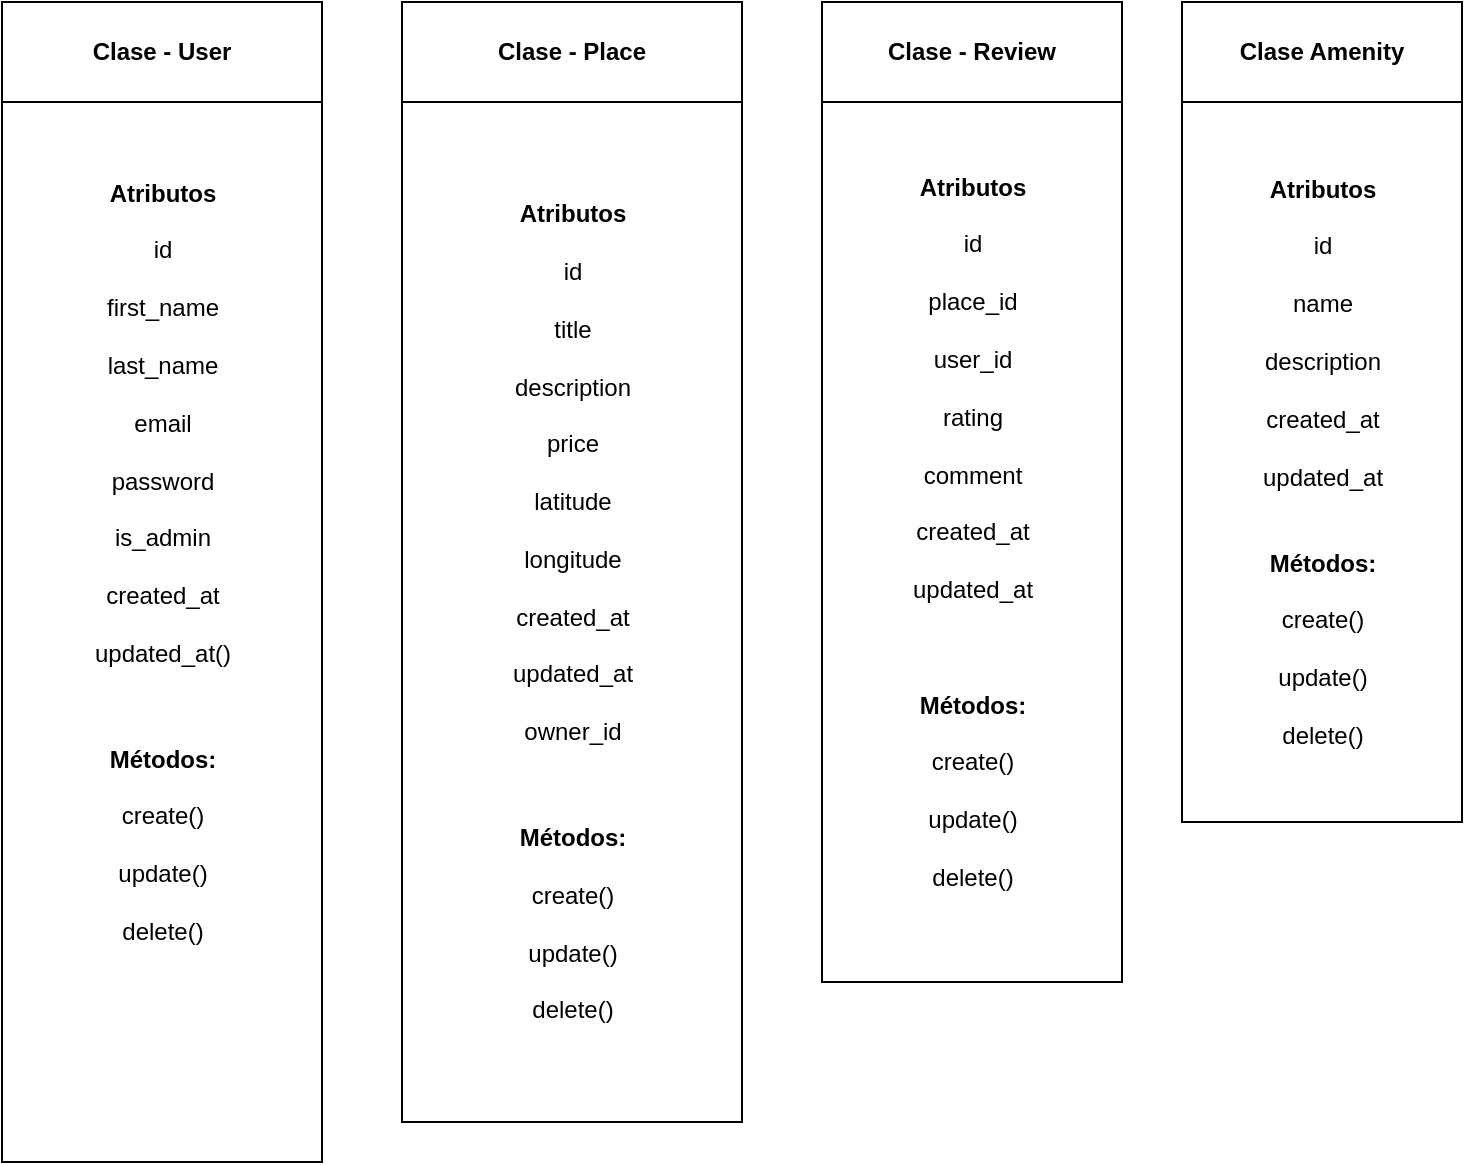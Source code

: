 <mxfile version="27.1.1">
  <diagram name="Page-1" id="wK6UOAm2Ry6P2rxQTt4-">
    <mxGraphModel dx="956" dy="732" grid="1" gridSize="10" guides="1" tooltips="1" connect="1" arrows="1" fold="1" page="1" pageScale="1" pageWidth="850" pageHeight="1100" math="0" shadow="0">
      <root>
        <mxCell id="0" />
        <mxCell id="1" parent="0" />
        <mxCell id="Rc_bDY0J4DT7QfqLgyY9-2" value="Clase - User" style="swimlane;whiteSpace=wrap;html=1;startSize=50;" parent="1" vertex="1">
          <mxGeometry x="60" y="190" width="160" height="580" as="geometry">
            <mxRectangle x="320" y="200" width="110" height="30" as="alternateBounds" />
          </mxGeometry>
        </mxCell>
        <mxCell id="Rc_bDY0J4DT7QfqLgyY9-3" value="&lt;p data-end=&quot;431&quot; data-start=&quot;329&quot;&gt;&lt;strong data-end=&quot;343&quot; data-start=&quot;329&quot;&gt;Atributos&lt;/strong&gt;&lt;br data-end=&quot;346&quot; data-start=&quot;343&quot;&gt;&lt;br&gt;id&lt;br data-end=&quot;351&quot; data-start=&quot;348&quot;&gt;&lt;br&gt;first_name&lt;br data-end=&quot;364&quot; data-start=&quot;361&quot;&gt;&lt;br&gt;last_name&lt;br data-end=&quot;376&quot; data-start=&quot;373&quot;&gt;&lt;br&gt;email&lt;br data-end=&quot;384&quot; data-start=&quot;381&quot;&gt;&lt;br&gt;password&lt;br data-end=&quot;395&quot; data-start=&quot;392&quot;&gt;&lt;br&gt;is_admin&lt;br data-end=&quot;406&quot; data-start=&quot;403&quot;&gt;&lt;br&gt;created_at&lt;br data-end=&quot;419&quot; data-start=&quot;416&quot;&gt;&lt;br&gt;updated_at&lt;span style=&quot;background-color: transparent; color: light-dark(rgb(0, 0, 0), rgb(255, 255, 255));&quot;&gt;()&lt;/span&gt;&lt;/p&gt;&lt;p data-end=&quot;431&quot; data-start=&quot;329&quot;&gt;&lt;span style=&quot;background-color: transparent; color: light-dark(rgb(0, 0, 0), rgb(255, 255, 255));&quot;&gt;&lt;br&gt;&lt;/span&gt;&lt;/p&gt;&lt;p data-end=&quot;431&quot; data-start=&quot;329&quot;&gt;&lt;strong style=&quot;text-wrap: wrap;&quot; data-end=&quot;942&quot; data-start=&quot;930&quot;&gt;Métodos:&lt;/strong&gt;&lt;br style=&quot;text-wrap: wrap;&quot; data-end=&quot;945&quot; data-start=&quot;942&quot;&gt;&lt;br style=&quot;text-wrap: wrap;&quot;&gt;&lt;span style=&quot;text-wrap: wrap;&quot;&gt;create()&lt;/span&gt;&lt;br style=&quot;text-wrap: wrap;&quot; data-end=&quot;956&quot; data-start=&quot;953&quot;&gt;&lt;br style=&quot;text-wrap: wrap;&quot;&gt;&lt;span style=&quot;text-wrap: wrap;&quot;&gt;update()&lt;/span&gt;&lt;br style=&quot;text-wrap: wrap;&quot; data-end=&quot;967&quot; data-start=&quot;964&quot;&gt;&lt;br style=&quot;text-wrap: wrap;&quot;&gt;&lt;span style=&quot;text-wrap: wrap;&quot;&gt;delete()&lt;/span&gt;&lt;span style=&quot;background-color: transparent; color: light-dark(rgb(0, 0, 0), rgb(255, 255, 255));&quot;&gt;&lt;br&gt;&lt;/span&gt;&lt;/p&gt;" style="text;html=1;align=center;verticalAlign=middle;resizable=0;points=[];autosize=1;strokeColor=none;fillColor=none;" parent="Rc_bDY0J4DT7QfqLgyY9-2" vertex="1">
          <mxGeometry x="35" y="70" width="90" height="420" as="geometry" />
        </mxCell>
        <mxCell id="Rc_bDY0J4DT7QfqLgyY9-5" value="Clase - Place" style="swimlane;whiteSpace=wrap;html=1;startSize=50;" parent="1" vertex="1">
          <mxGeometry x="260" y="190" width="170" height="560" as="geometry" />
        </mxCell>
        <mxCell id="Rc_bDY0J4DT7QfqLgyY9-7" value="&lt;p data-end=&quot;618&quot; data-start=&quot;507&quot;&gt;&lt;strong data-end=&quot;521&quot; data-start=&quot;507&quot;&gt;Atributos&lt;/strong&gt;&lt;br data-end=&quot;524&quot; data-start=&quot;521&quot;&gt;&lt;br&gt;id&lt;br data-end=&quot;529&quot; data-start=&quot;526&quot;&gt;&lt;br&gt;title&lt;br data-end=&quot;537&quot; data-start=&quot;534&quot;&gt;&lt;br&gt;description&lt;br data-end=&quot;551&quot; data-start=&quot;548&quot;&gt;&lt;br&gt;price&lt;br data-end=&quot;559&quot; data-start=&quot;556&quot;&gt;&lt;br&gt;latitude&lt;br data-end=&quot;570&quot; data-start=&quot;567&quot;&gt;&lt;br&gt;longitude&lt;br data-end=&quot;582&quot; data-start=&quot;579&quot;&gt;&lt;br&gt;created_at&lt;br data-end=&quot;595&quot; data-start=&quot;592&quot;&gt;&lt;br&gt;updated_at&lt;br data-end=&quot;608&quot; data-start=&quot;605&quot;&gt;&lt;br&gt;owner_id&lt;/p&gt;&lt;p data-end=&quot;618&quot; data-start=&quot;507&quot;&gt;&lt;br&gt;&lt;/p&gt;&lt;p data-end=&quot;618&quot; data-start=&quot;507&quot;&gt;&lt;strong style=&quot;text-wrap: wrap;&quot; data-end=&quot;942&quot; data-start=&quot;930&quot;&gt;Métodos:&lt;/strong&gt;&lt;br style=&quot;text-wrap: wrap;&quot; data-end=&quot;945&quot; data-start=&quot;942&quot;&gt;&lt;br style=&quot;text-wrap: wrap;&quot;&gt;&lt;span style=&quot;text-wrap: wrap;&quot;&gt;create()&lt;/span&gt;&lt;br style=&quot;text-wrap: wrap;&quot; data-end=&quot;956&quot; data-start=&quot;953&quot;&gt;&lt;br style=&quot;text-wrap: wrap;&quot;&gt;&lt;span style=&quot;text-wrap: wrap;&quot;&gt;update()&lt;/span&gt;&lt;br style=&quot;text-wrap: wrap;&quot; data-end=&quot;967&quot; data-start=&quot;964&quot;&gt;&lt;br style=&quot;text-wrap: wrap;&quot;&gt;&lt;span style=&quot;text-wrap: wrap;&quot;&gt;delete()&lt;/span&gt;&lt;br&gt;&lt;/p&gt;" style="text;html=1;align=center;verticalAlign=middle;resizable=0;points=[];autosize=1;strokeColor=none;fillColor=none;" parent="Rc_bDY0J4DT7QfqLgyY9-5" vertex="1">
          <mxGeometry x="45" y="80" width="80" height="450" as="geometry" />
        </mxCell>
        <mxCell id="Rc_bDY0J4DT7QfqLgyY9-8" value="Clase - Review" style="swimlane;whiteSpace=wrap;html=1;startSize=50;" parent="1" vertex="1">
          <mxGeometry x="470" y="190" width="150" height="490" as="geometry" />
        </mxCell>
        <mxCell id="Rc_bDY0J4DT7QfqLgyY9-9" value="&lt;strong data-end=&quot;709&quot; data-start=&quot;695&quot;&gt;Atributos&lt;/strong&gt;&lt;br data-end=&quot;712&quot; data-start=&quot;709&quot;&gt;&lt;br&gt;id&lt;br data-end=&quot;717&quot; data-start=&quot;714&quot;&gt;&lt;br&gt;place_id&lt;br data-end=&quot;728&quot; data-start=&quot;725&quot;&gt;&lt;br&gt;user_id&lt;br data-end=&quot;738&quot; data-start=&quot;735&quot;&gt;&lt;br&gt;rating&lt;br data-end=&quot;747&quot; data-start=&quot;744&quot;&gt;&lt;br&gt;comment&lt;br data-end=&quot;757&quot; data-start=&quot;754&quot;&gt;&lt;br&gt;created_at&lt;br data-end=&quot;770&quot; data-start=&quot;767&quot;&gt;&lt;br&gt;updated_at&lt;div&gt;&lt;br&gt;&lt;/div&gt;&lt;div&gt;&lt;br&gt;&lt;div&gt;&lt;br&gt;&lt;/div&gt;&lt;div&gt;&lt;strong style=&quot;text-wrap: wrap;&quot; data-end=&quot;942&quot; data-start=&quot;930&quot;&gt;Métodos:&lt;/strong&gt;&lt;br style=&quot;text-wrap: wrap;&quot; data-end=&quot;945&quot; data-start=&quot;942&quot;&gt;&lt;br style=&quot;text-wrap: wrap;&quot;&gt;&lt;span style=&quot;text-wrap: wrap;&quot;&gt;create()&lt;/span&gt;&lt;br style=&quot;text-wrap: wrap;&quot; data-end=&quot;956&quot; data-start=&quot;953&quot;&gt;&lt;br style=&quot;text-wrap: wrap;&quot;&gt;&lt;span style=&quot;text-wrap: wrap;&quot;&gt;update()&lt;/span&gt;&lt;br style=&quot;text-wrap: wrap;&quot; data-end=&quot;967&quot; data-start=&quot;964&quot;&gt;&lt;br style=&quot;text-wrap: wrap;&quot;&gt;&lt;span style=&quot;text-wrap: wrap;&quot;&gt;delete()&lt;/span&gt;&lt;br&gt;&lt;/div&gt;&lt;/div&gt;" style="text;html=1;align=center;verticalAlign=middle;resizable=0;points=[];autosize=1;strokeColor=none;fillColor=none;" parent="Rc_bDY0J4DT7QfqLgyY9-8" vertex="1">
          <mxGeometry x="35" y="80" width="80" height="370" as="geometry" />
        </mxCell>
        <mxCell id="Rc_bDY0J4DT7QfqLgyY9-10" value="Clase Amenity" style="swimlane;whiteSpace=wrap;html=1;startSize=50;" parent="1" vertex="1">
          <mxGeometry x="650" y="190" width="140" height="410" as="geometry" />
        </mxCell>
        <mxCell id="Rc_bDY0J4DT7QfqLgyY9-11" value="&lt;strong data-end=&quot;874&quot; data-start=&quot;860&quot;&gt;Atributos&lt;/strong&gt;&lt;br data-end=&quot;877&quot; data-start=&quot;874&quot;&gt;&lt;br&gt;id&lt;br data-end=&quot;882&quot; data-start=&quot;879&quot;&gt;&lt;br&gt;name&lt;br data-end=&quot;889&quot; data-start=&quot;886&quot;&gt;&lt;br&gt;description&lt;br data-end=&quot;903&quot; data-start=&quot;900&quot;&gt;&lt;br&gt;created_at&lt;br data-end=&quot;916&quot; data-start=&quot;913&quot;&gt;&lt;br&gt;updated_at&lt;div&gt;&lt;br&gt;&lt;/div&gt;&lt;div&gt;&lt;br&gt;&lt;/div&gt;&lt;div&gt;&lt;strong style=&quot;text-wrap: wrap;&quot; data-end=&quot;942&quot; data-start=&quot;930&quot;&gt;Métodos:&lt;/strong&gt;&lt;br style=&quot;text-wrap: wrap;&quot; data-end=&quot;945&quot; data-start=&quot;942&quot;&gt;&lt;br style=&quot;text-wrap: wrap;&quot;&gt;&lt;span style=&quot;text-wrap: wrap;&quot;&gt;create()&lt;/span&gt;&lt;br style=&quot;text-wrap: wrap;&quot; data-end=&quot;956&quot; data-start=&quot;953&quot;&gt;&lt;br style=&quot;text-wrap: wrap;&quot;&gt;&lt;span style=&quot;text-wrap: wrap;&quot;&gt;update()&lt;/span&gt;&lt;br style=&quot;text-wrap: wrap;&quot; data-end=&quot;967&quot; data-start=&quot;964&quot;&gt;&lt;br style=&quot;text-wrap: wrap;&quot;&gt;&lt;span style=&quot;text-wrap: wrap;&quot;&gt;delete()&lt;/span&gt;&lt;br&gt;&lt;/div&gt;" style="text;html=1;align=center;verticalAlign=middle;resizable=0;points=[];autosize=1;strokeColor=none;fillColor=none;" parent="Rc_bDY0J4DT7QfqLgyY9-10" vertex="1">
          <mxGeometry x="30" y="80" width="80" height="300" as="geometry" />
        </mxCell>
      </root>
    </mxGraphModel>
  </diagram>
</mxfile>
